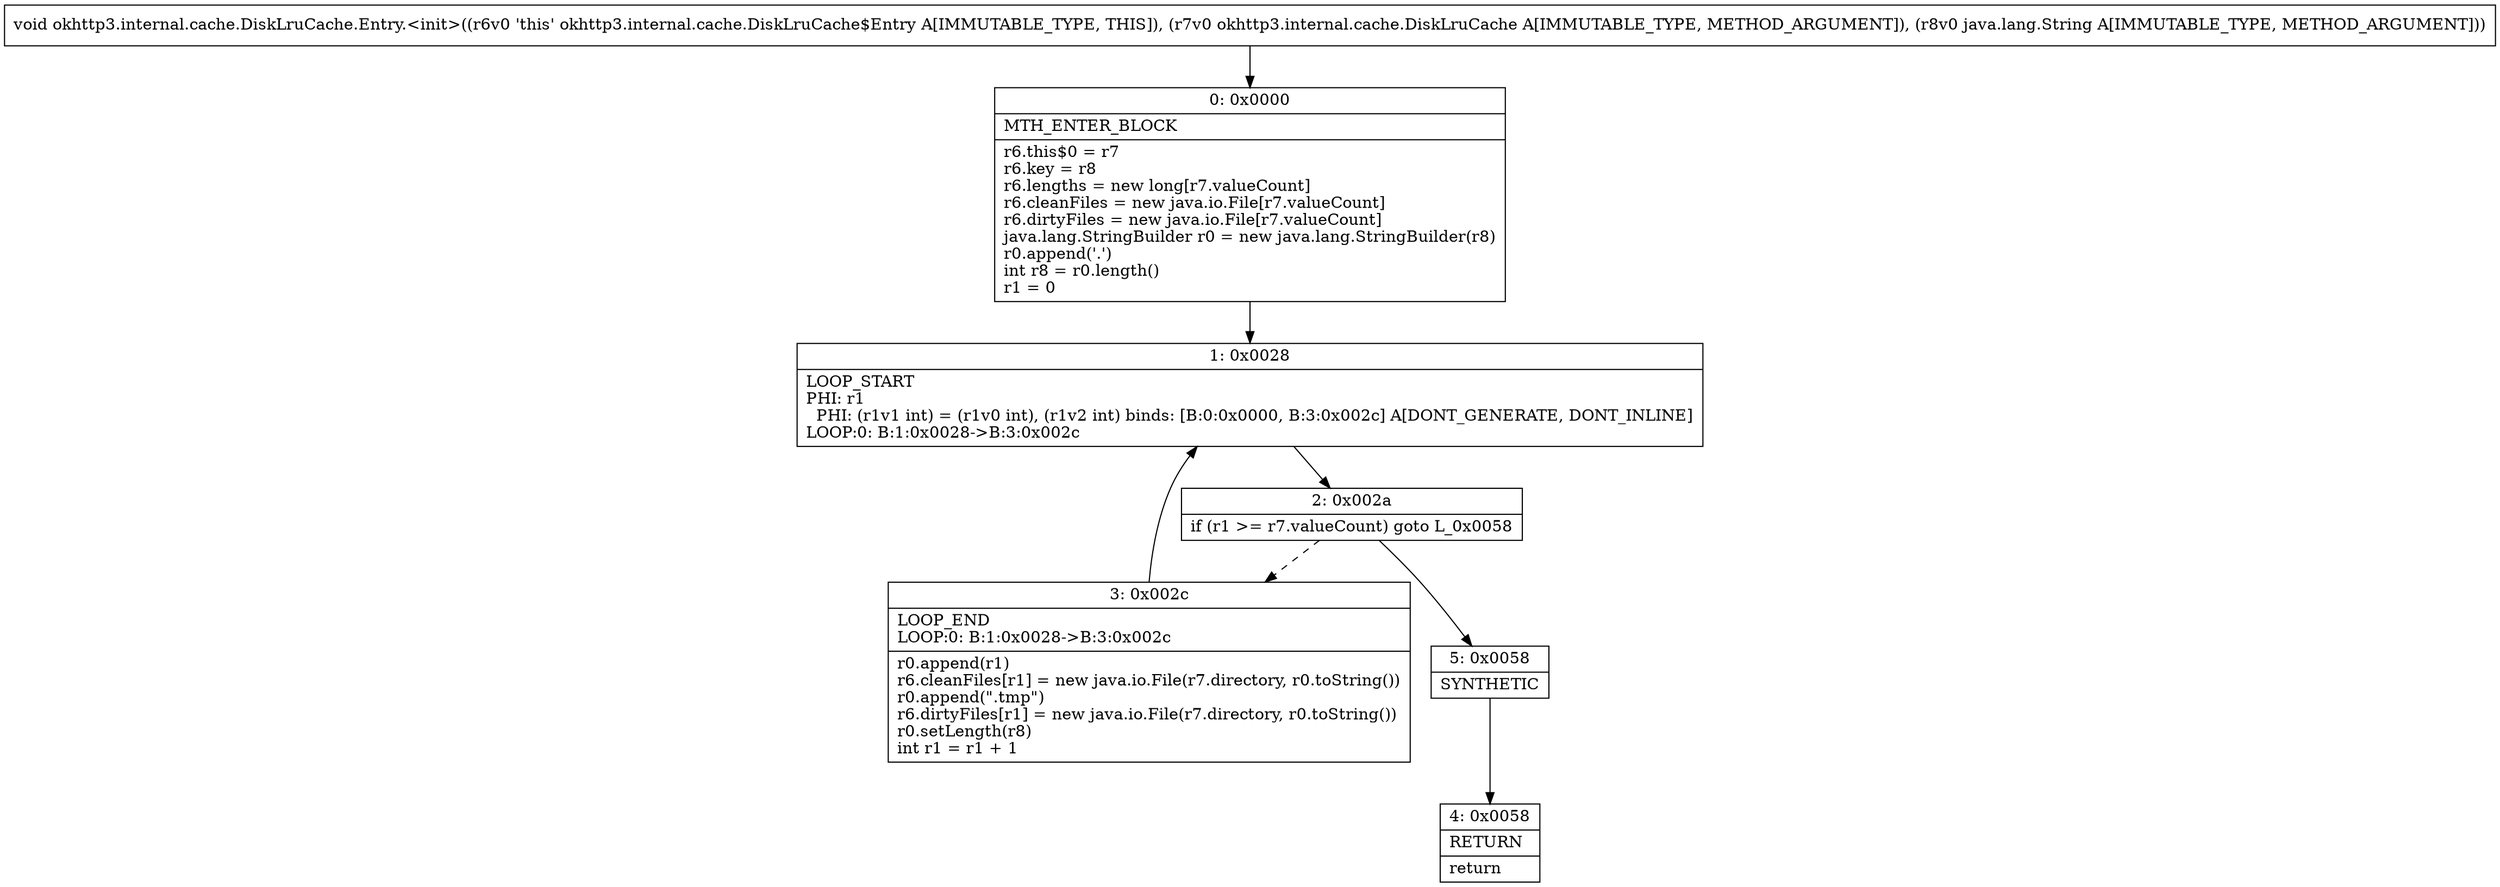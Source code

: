 digraph "CFG forokhttp3.internal.cache.DiskLruCache.Entry.\<init\>(Lokhttp3\/internal\/cache\/DiskLruCache;Ljava\/lang\/String;)V" {
Node_0 [shape=record,label="{0\:\ 0x0000|MTH_ENTER_BLOCK\l|r6.this$0 = r7\lr6.key = r8\lr6.lengths = new long[r7.valueCount]\lr6.cleanFiles = new java.io.File[r7.valueCount]\lr6.dirtyFiles = new java.io.File[r7.valueCount]\ljava.lang.StringBuilder r0 = new java.lang.StringBuilder(r8)\lr0.append('.')\lint r8 = r0.length()\lr1 = 0\l}"];
Node_1 [shape=record,label="{1\:\ 0x0028|LOOP_START\lPHI: r1 \l  PHI: (r1v1 int) = (r1v0 int), (r1v2 int) binds: [B:0:0x0000, B:3:0x002c] A[DONT_GENERATE, DONT_INLINE]\lLOOP:0: B:1:0x0028\-\>B:3:0x002c\l}"];
Node_2 [shape=record,label="{2\:\ 0x002a|if (r1 \>= r7.valueCount) goto L_0x0058\l}"];
Node_3 [shape=record,label="{3\:\ 0x002c|LOOP_END\lLOOP:0: B:1:0x0028\-\>B:3:0x002c\l|r0.append(r1)\lr6.cleanFiles[r1] = new java.io.File(r7.directory, r0.toString())\lr0.append(\".tmp\")\lr6.dirtyFiles[r1] = new java.io.File(r7.directory, r0.toString())\lr0.setLength(r8)\lint r1 = r1 + 1\l}"];
Node_4 [shape=record,label="{4\:\ 0x0058|RETURN\l|return\l}"];
Node_5 [shape=record,label="{5\:\ 0x0058|SYNTHETIC\l}"];
MethodNode[shape=record,label="{void okhttp3.internal.cache.DiskLruCache.Entry.\<init\>((r6v0 'this' okhttp3.internal.cache.DiskLruCache$Entry A[IMMUTABLE_TYPE, THIS]), (r7v0 okhttp3.internal.cache.DiskLruCache A[IMMUTABLE_TYPE, METHOD_ARGUMENT]), (r8v0 java.lang.String A[IMMUTABLE_TYPE, METHOD_ARGUMENT])) }"];
MethodNode -> Node_0;
Node_0 -> Node_1;
Node_1 -> Node_2;
Node_2 -> Node_3[style=dashed];
Node_2 -> Node_5;
Node_3 -> Node_1;
Node_5 -> Node_4;
}


